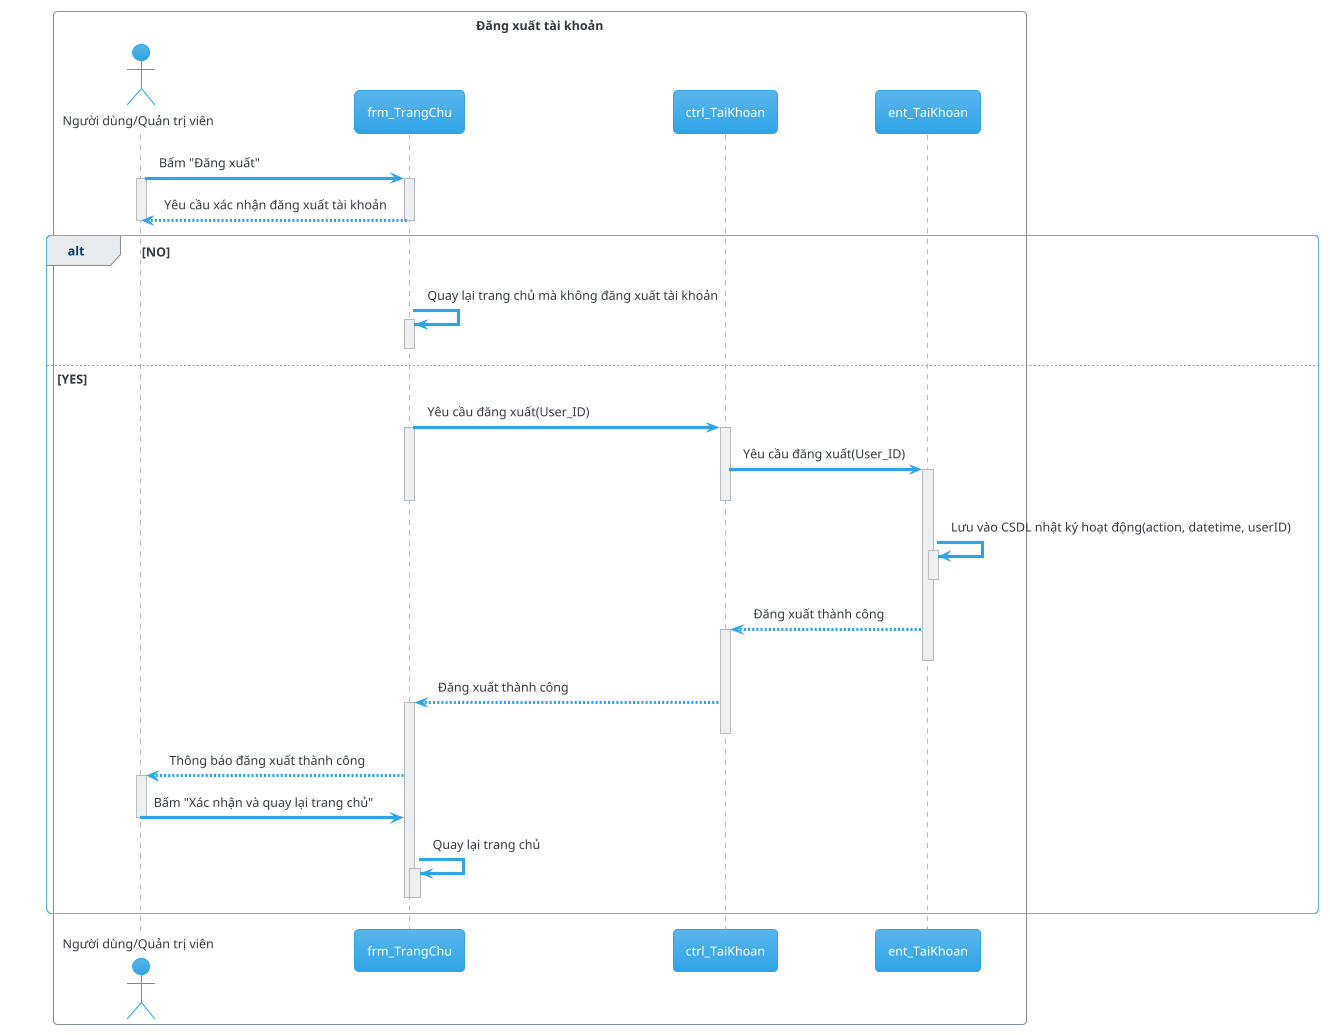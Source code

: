 @startuml
!theme cerulean

skinparam backgroundColor #FFFFFF

box "Đăng xuất tài khoản" #White
	actor "Người dùng/Quản trị viên" as user
	participant frm_TrangChu as homepage
	participant ctrl_TaiKhoan as ctrl_user
	participant ent_TaiKhoan as ent_user
	
	user -> homepage: Bấm "Đăng xuất"

	activate homepage
	activate user

	homepage --> user: Yêu cầu xác nhận đăng xuất tài khoản

	deactivate user
	deactivate homepage
	
	box "Xác nhận" #White
		alt NO
			homepage -> homepage: Quay lại trang chủ mà không đăng xuất tài khoản
			activate homepage
			deactivate homepage
		else YES
			homepage -> ctrl_user: Yêu cầu đăng xuất(User_ID)
			activate homepage
			activate ctrl_user

			ctrl_user -> ent_user: Yêu cầu đăng xuất(User_ID)
			activate ent_user

			deactivate homepage
			deactivate ctrl_user
		
			ent_user -> ent_user: Lưu vào CSDL nhật ký hoạt động(action, datetime, userID)
		
			activate ent_user
			deactivate ent_user

			ent_user --> ctrl_user: Đăng xuất thành công
			activate ctrl_user

			deactivate ent_user

			ctrl_user --> homepage: Đăng xuất thành công
			activate homepage

			deactivate ctrl_user

			homepage --> user: Thông báo đăng xuất thành công
			activate user
			
			user -> homepage: Bấm "Xác nhận và quay lại trang chủ"

			deactivate user

			homepage -> homepage: Quay lại trang chủ
			activate homepage
			deactivate homepage

			deactivate homepage
		end
	end box
end box

@enduml



